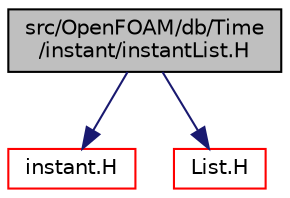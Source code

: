 digraph "src/OpenFOAM/db/Time/instant/instantList.H"
{
  bgcolor="transparent";
  edge [fontname="Helvetica",fontsize="10",labelfontname="Helvetica",labelfontsize="10"];
  node [fontname="Helvetica",fontsize="10",shape=record];
  Node0 [label="src/OpenFOAM/db/Time\l/instant/instantList.H",height=0.2,width=0.4,color="black", fillcolor="grey75", style="filled", fontcolor="black"];
  Node0 -> Node1 [color="midnightblue",fontsize="10",style="solid",fontname="Helvetica"];
  Node1 [label="instant.H",height=0.2,width=0.4,color="red",URL="$a10010.html"];
  Node0 -> Node30 [color="midnightblue",fontsize="10",style="solid",fontname="Helvetica"];
  Node30 [label="List.H",height=0.2,width=0.4,color="red",URL="$a09368.html"];
}
